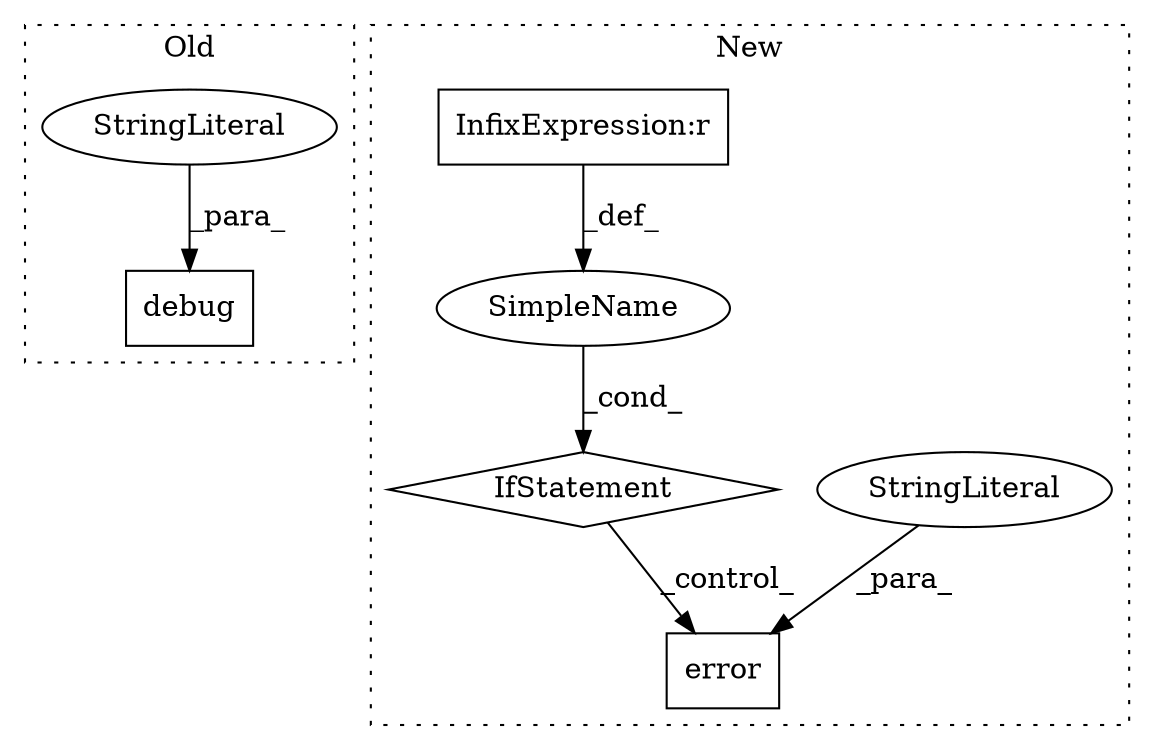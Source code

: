digraph G {
subgraph cluster0 {
1 [label="debug" a="32" s="9068,9251" l="6,1" shape="box"];
4 [label="StringLiteral" a="45" s="9074" l="55" shape="ellipse"];
label = "Old";
style="dotted";
}
subgraph cluster1 {
2 [label="error" a="32" s="9632,9696" l="6,1" shape="box"];
3 [label="StringLiteral" a="45" s="9638" l="51" shape="ellipse"];
5 [label="IfStatement" a="25" s="9569,9614" l="4,2" shape="diamond"];
6 [label="SimpleName" a="42" s="" l="" shape="ellipse"];
7 [label="InfixExpression:r" a="27" s="9605" l="4" shape="box"];
label = "New";
style="dotted";
}
3 -> 2 [label="_para_"];
4 -> 1 [label="_para_"];
5 -> 2 [label="_control_"];
6 -> 5 [label="_cond_"];
7 -> 6 [label="_def_"];
}